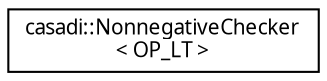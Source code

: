 digraph "Graphical Class Hierarchy"
{
  edge [fontname="FreeSans.ttf",fontsize="10",labelfontname="FreeSans.ttf",labelfontsize="10"];
  node [fontname="FreeSans.ttf",fontsize="10",shape=record];
  rankdir="LR";
  Node1 [label="casadi::NonnegativeChecker\l\< OP_LT \>",height=0.2,width=0.4,color="black", fillcolor="white", style="filled",URL="$d2/dd3/structcasadi_1_1NonnegativeChecker_3_01OP__LT_01_4.html"];
}
